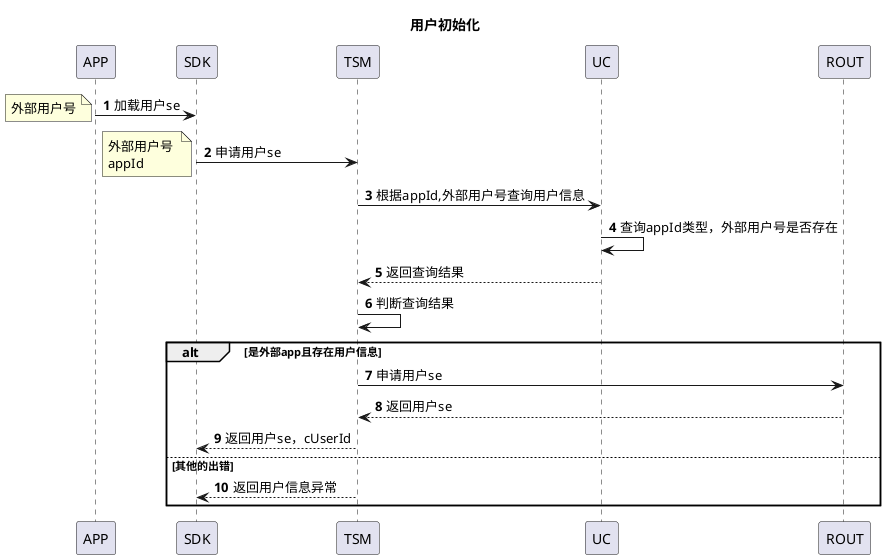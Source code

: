 @startuml
title:用户初始化
autonumber
APP->SDK:加载用户se
note left:外部用户号
SDK->TSM:申请用户se
note left:外部用户号 \nappId
TSM->UC:根据appId,外部用户号查询用户信息
UC->UC:查询appId类型，外部用户号是否存在
UC-->TSM:返回查询结果
TSM->TSM:判断查询结果
alt 是外部app且存在用户信息
TSM->ROUT:申请用户se
ROUT-->TSM:返回用户se
TSM-->SDK:返回用户se，cUserId
else 其他的出错
TSM-->SDK:返回用户信息异常
end
@enduml